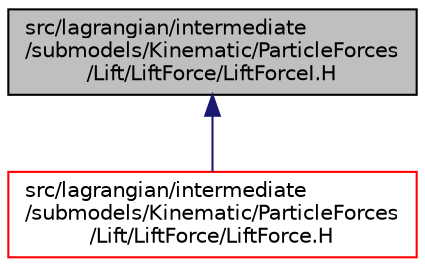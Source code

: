 digraph "src/lagrangian/intermediate/submodels/Kinematic/ParticleForces/Lift/LiftForce/LiftForceI.H"
{
  bgcolor="transparent";
  edge [fontname="Helvetica",fontsize="10",labelfontname="Helvetica",labelfontsize="10"];
  node [fontname="Helvetica",fontsize="10",shape=record];
  Node1 [label="src/lagrangian/intermediate\l/submodels/Kinematic/ParticleForces\l/Lift/LiftForce/LiftForceI.H",height=0.2,width=0.4,color="black", fillcolor="grey75", style="filled", fontcolor="black"];
  Node1 -> Node2 [dir="back",color="midnightblue",fontsize="10",style="solid",fontname="Helvetica"];
  Node2 [label="src/lagrangian/intermediate\l/submodels/Kinematic/ParticleForces\l/Lift/LiftForce/LiftForce.H",height=0.2,width=0.4,color="red",URL="$a06853.html"];
}
